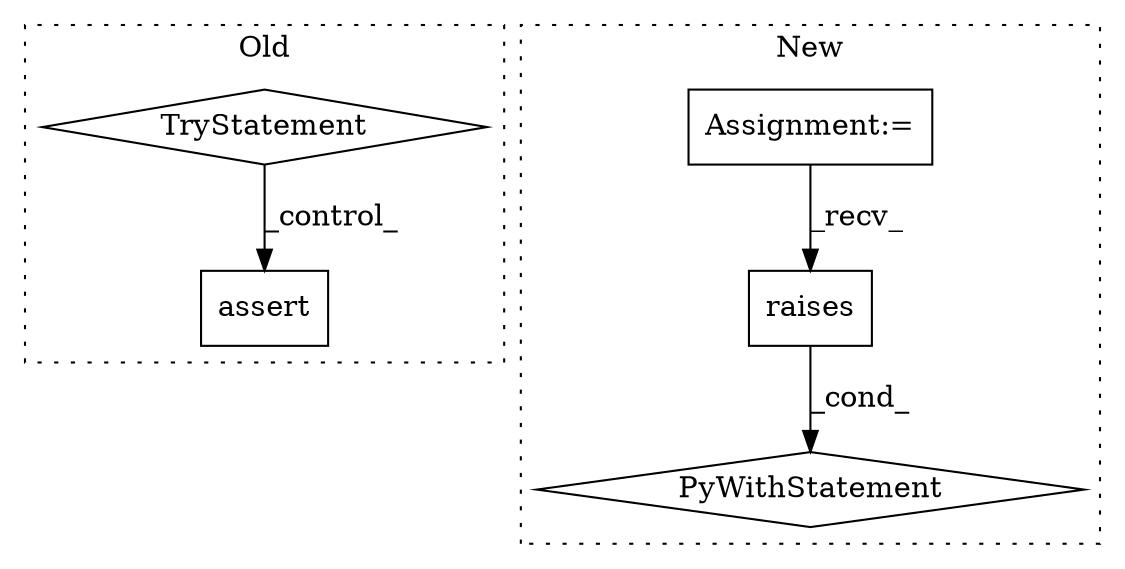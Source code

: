 digraph G {
subgraph cluster0 {
1 [label="assert" a="6" s="6755" l="7" shape="box"];
4 [label="TryStatement" a="54" s="6692" l="4" shape="diamond"];
label = "Old";
style="dotted";
}
subgraph cluster1 {
2 [label="raises" a="32" s="6725,6742" l="7,1" shape="box"];
3 [label="PyWithStatement" a="104" s="6708,6743" l="10,2" shape="diamond"];
5 [label="Assignment:=" a="7" s="6379" l="6" shape="box"];
label = "New";
style="dotted";
}
2 -> 3 [label="_cond_"];
4 -> 1 [label="_control_"];
5 -> 2 [label="_recv_"];
}